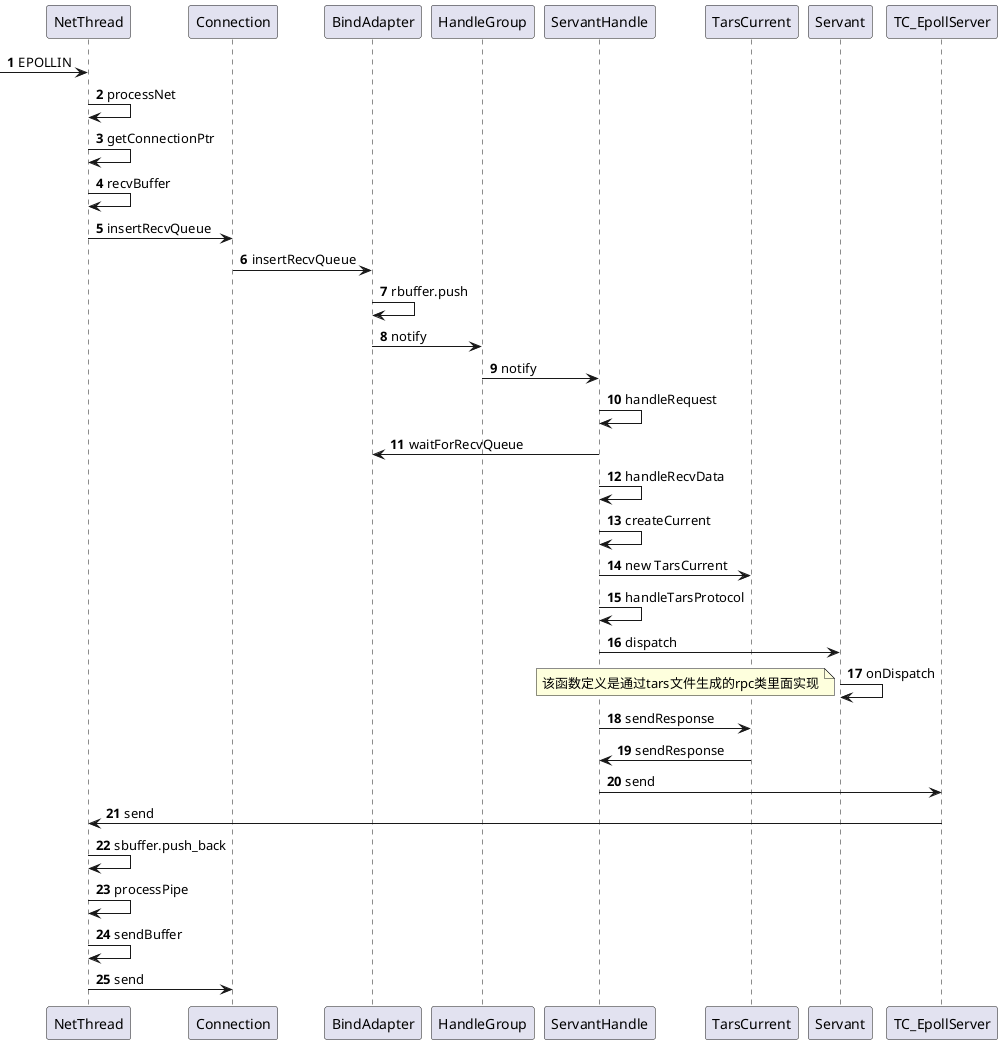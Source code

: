 @startuml
autonumber

[-> NetThread:EPOLLIN

NetThread -> NetThread:processNet
NetThread -> NetThread:getConnectionPtr
NetThread -> NetThread:recvBuffer
NetThread -> Connection:insertRecvQueue

Connection -> BindAdapter:insertRecvQueue
BindAdapter -> BindAdapter:rbuffer.push
BindAdapter -> HandleGroup :notify
HandleGroup -> ServantHandle:notify

ServantHandle -> ServantHandle: handleRequest
ServantHandle -> BindAdapter: waitForRecvQueue
ServantHandle -> ServantHandle: handleRecvData
ServantHandle -> ServantHandle: createCurrent
ServantHandle -> TarsCurrent: new TarsCurrent
ServantHandle -> ServantHandle: handleTarsProtocol
ServantHandle -> Servant: dispatch
Servant -> Servant: onDispatch
note left:该函数定义是通过tars文件生成的rpc类里面实现

ServantHandle -> TarsCurrent: sendResponse
TarsCurrent -> ServantHandle: sendResponse
ServantHandle -> TC_EpollServer: send
TC_EpollServer -> NetThread: send
NetThread -> NetThread: sbuffer.push_back
NetThread -> NetThread: processPipe
NetThread -> NetThread: sendBuffer
NetThread -> Connection: send

@enduml
